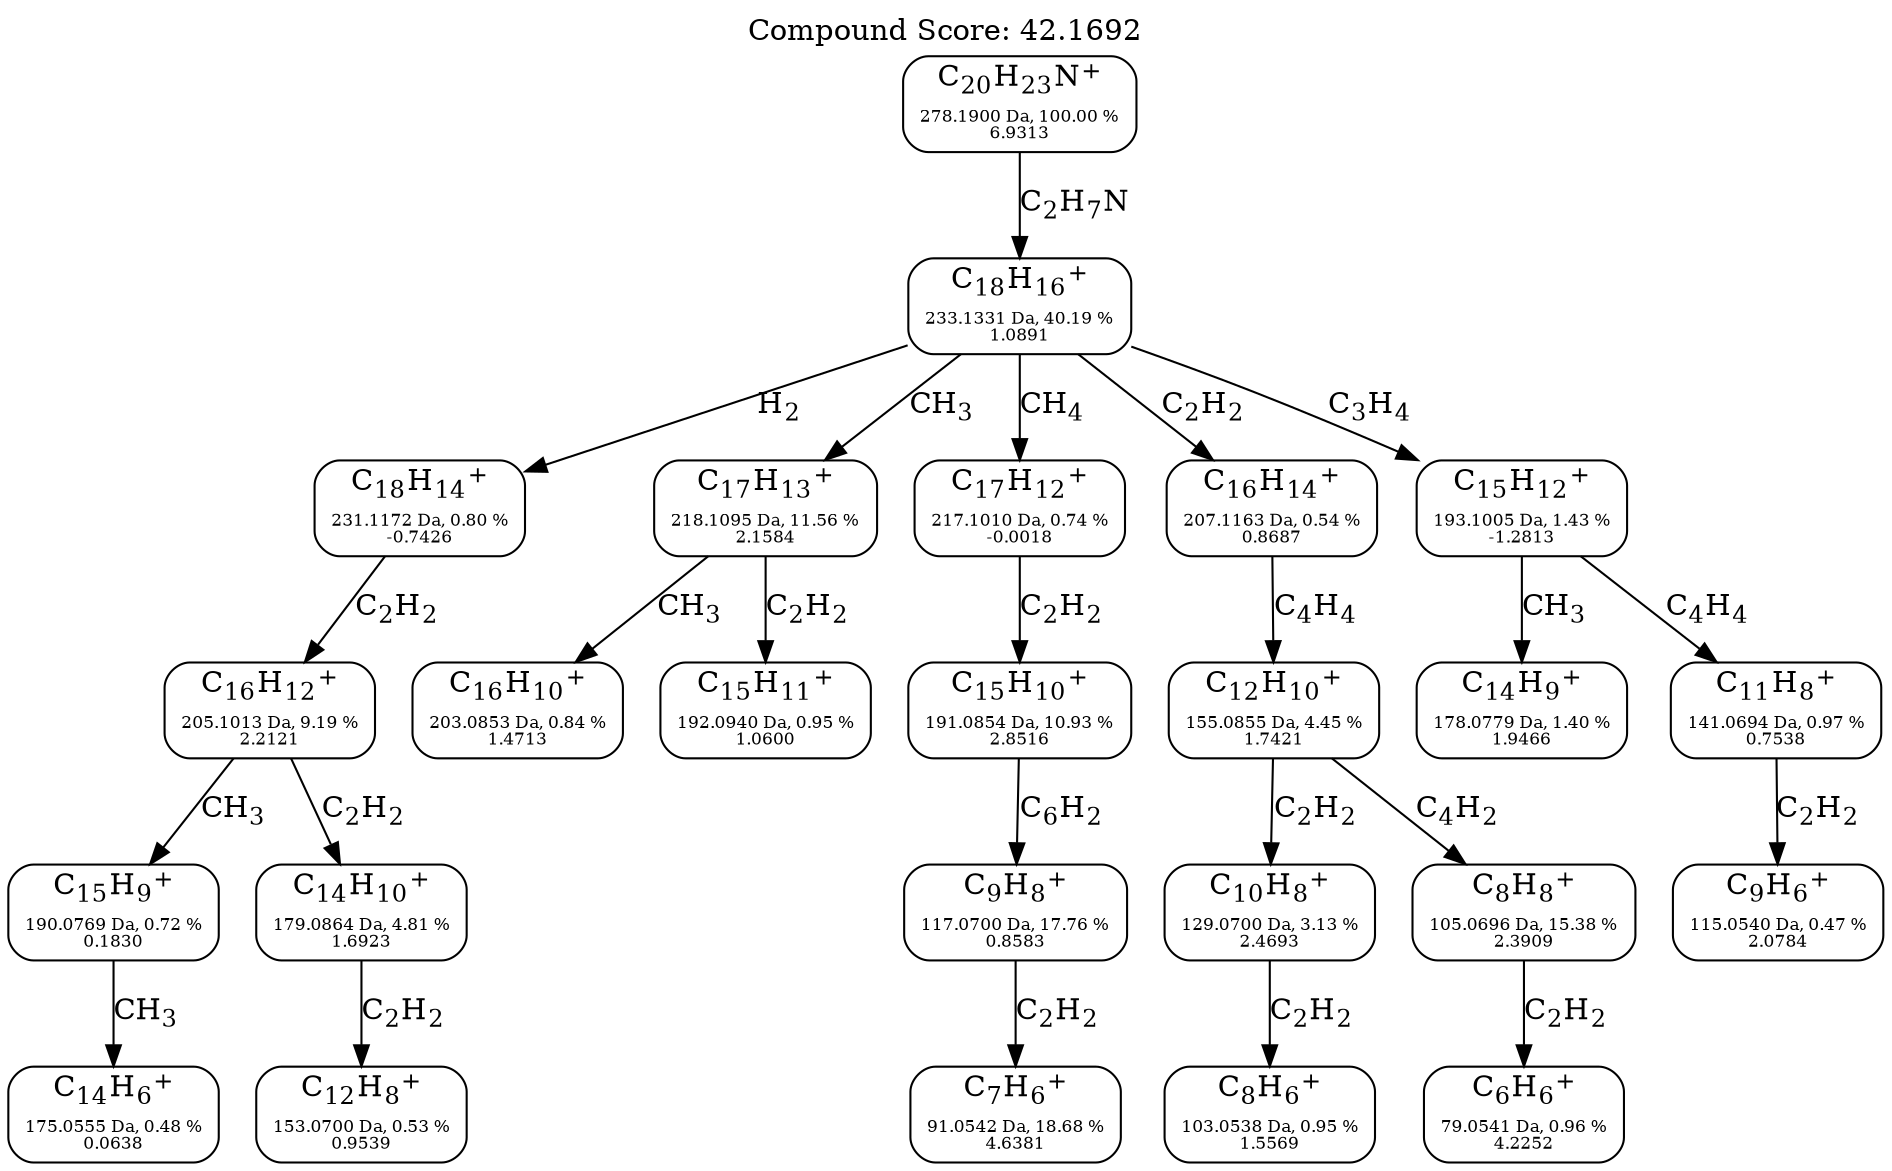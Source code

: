 strict digraph {
	node [shape=rect,style=rounded];
	labelloc="t";
	label="Compound Score: 42.1692";
	C20H24N [label=<C<SUB>20</SUB>H<SUB>23</SUB>N<SUP>+</SUP><FONT POINT-SIZE="8"><BR /> <BR />278.1900 Da, 100.00 %<BR />6.9313</FONT>>];
	C18H17 [label=<C<SUB>18</SUB>H<SUB>16</SUB><SUP>+</SUP><FONT POINT-SIZE="8"><BR /> <BR />233.1331 Da, 40.19 %<BR />1.0891</FONT>>];
	C18H15 [label=<C<SUB>18</SUB>H<SUB>14</SUB><SUP>+</SUP><FONT POINT-SIZE="8"><BR /> <BR />231.1172 Da, 0.80 %<BR />-0.7426</FONT>>];
	C17H14 [label=<C<SUB>17</SUB>H<SUB>13</SUB><SUP>+</SUP><FONT POINT-SIZE="8"><BR /> <BR />218.1095 Da, 11.56 %<BR />2.1584</FONT>>];
	C17H13 [label=<C<SUB>17</SUB>H<SUB>12</SUB><SUP>+</SUP><FONT POINT-SIZE="8"><BR /> <BR />217.1010 Da, 0.74 %<BR />-0.0018</FONT>>];
	C16H15 [label=<C<SUB>16</SUB>H<SUB>14</SUB><SUP>+</SUP><FONT POINT-SIZE="8"><BR /> <BR />207.1163 Da, 0.54 %<BR />0.8687</FONT>>];
	C16H13 [label=<C<SUB>16</SUB>H<SUB>12</SUB><SUP>+</SUP><FONT POINT-SIZE="8"><BR /> <BR />205.1013 Da, 9.19 %<BR />2.2121</FONT>>];
	C16H11 [label=<C<SUB>16</SUB>H<SUB>10</SUB><SUP>+</SUP><FONT POINT-SIZE="8"><BR /> <BR />203.0853 Da, 0.84 %<BR />1.4713</FONT>>];
	C15H13 [label=<C<SUB>15</SUB>H<SUB>12</SUB><SUP>+</SUP><FONT POINT-SIZE="8"><BR /> <BR />193.1005 Da, 1.43 %<BR />-1.2813</FONT>>];
	C15H12 [label=<C<SUB>15</SUB>H<SUB>11</SUB><SUP>+</SUP><FONT POINT-SIZE="8"><BR /> <BR />192.0940 Da, 0.95 %<BR />1.0600</FONT>>];
	C15H11 [label=<C<SUB>15</SUB>H<SUB>10</SUB><SUP>+</SUP><FONT POINT-SIZE="8"><BR /> <BR />191.0854 Da, 10.93 %<BR />2.8516</FONT>>];
	C15H10 [label=<C<SUB>15</SUB>H<SUB>9</SUB><SUP>+</SUP><FONT POINT-SIZE="8"><BR /> <BR />190.0769 Da, 0.72 %<BR />0.1830</FONT>>];
	C14H11 [label=<C<SUB>14</SUB>H<SUB>10</SUB><SUP>+</SUP><FONT POINT-SIZE="8"><BR /> <BR />179.0864 Da, 4.81 %<BR />1.6923</FONT>>];
	C14H10 [label=<C<SUB>14</SUB>H<SUB>9</SUB><SUP>+</SUP><FONT POINT-SIZE="8"><BR /> <BR />178.0779 Da, 1.40 %<BR />1.9466</FONT>>];
	C14H7 [label=<C<SUB>14</SUB>H<SUB>6</SUB><SUP>+</SUP><FONT POINT-SIZE="8"><BR /> <BR />175.0555 Da, 0.48 %<BR />0.0638</FONT>>];
	C12H11 [label=<C<SUB>12</SUB>H<SUB>10</SUB><SUP>+</SUP><FONT POINT-SIZE="8"><BR /> <BR />155.0855 Da, 4.45 %<BR />1.7421</FONT>>];
	C12H9 [label=<C<SUB>12</SUB>H<SUB>8</SUB><SUP>+</SUP><FONT POINT-SIZE="8"><BR /> <BR />153.0700 Da, 0.53 %<BR />0.9539</FONT>>];
	C11H9 [label=<C<SUB>11</SUB>H<SUB>8</SUB><SUP>+</SUP><FONT POINT-SIZE="8"><BR /> <BR />141.0694 Da, 0.97 %<BR />0.7538</FONT>>];
	C10H9 [label=<C<SUB>10</SUB>H<SUB>8</SUB><SUP>+</SUP><FONT POINT-SIZE="8"><BR /> <BR />129.0700 Da, 3.13 %<BR />2.4693</FONT>>];
	C9H9 [label=<C<SUB>9</SUB>H<SUB>8</SUB><SUP>+</SUP><FONT POINT-SIZE="8"><BR /> <BR />117.0700 Da, 17.76 %<BR />0.8583</FONT>>];
	C9H7 [label=<C<SUB>9</SUB>H<SUB>6</SUB><SUP>+</SUP><FONT POINT-SIZE="8"><BR /> <BR />115.0540 Da, 0.47 %<BR />2.0784</FONT>>];
	C8H9 [label=<C<SUB>8</SUB>H<SUB>8</SUB><SUP>+</SUP><FONT POINT-SIZE="8"><BR /> <BR />105.0696 Da, 15.38 %<BR />2.3909</FONT>>];
	C8H7 [label=<C<SUB>8</SUB>H<SUB>6</SUB><SUP>+</SUP><FONT POINT-SIZE="8"><BR /> <BR />103.0538 Da, 0.95 %<BR />1.5569</FONT>>];
	C7H7 [label=<C<SUB>7</SUB>H<SUB>6</SUB><SUP>+</SUP><FONT POINT-SIZE="8"><BR /> <BR />91.0542 Da, 18.68 %<BR />4.6381</FONT>>];
	C6H7 [label=<C<SUB>6</SUB>H<SUB>6</SUB><SUP>+</SUP><FONT POINT-SIZE="8"><BR /> <BR />79.0541 Da, 0.96 %<BR />4.2252</FONT>>];

	C20H24N -> C18H17 [label=<C<SUB>2</SUB>H<SUB>7</SUB>N>];
	C18H17 -> C18H15 [label=<H<SUB>2</SUB>>];
	C18H17 -> C17H14 [label=<CH<SUB>3</SUB>>];
	C18H17 -> C17H13 [label=<CH<SUB>4</SUB>>];
	C18H17 -> C16H15 [label=<C<SUB>2</SUB>H<SUB>2</SUB>>];
	C18H15 -> C16H13 [label=<C<SUB>2</SUB>H<SUB>2</SUB>>];
	C17H14 -> C16H11 [label=<CH<SUB>3</SUB>>];
	C18H17 -> C15H13 [label=<C<SUB>3</SUB>H<SUB>4</SUB>>];
	C17H14 -> C15H12 [label=<C<SUB>2</SUB>H<SUB>2</SUB>>];
	C17H13 -> C15H11 [label=<C<SUB>2</SUB>H<SUB>2</SUB>>];
	C16H13 -> C15H10 [label=<CH<SUB>3</SUB>>];
	C16H13 -> C14H11 [label=<C<SUB>2</SUB>H<SUB>2</SUB>>];
	C15H13 -> C14H10 [label=<CH<SUB>3</SUB>>];
	C15H10 -> C14H7 [label=<CH<SUB>3</SUB>>];
	C16H15 -> C12H11 [label=<C<SUB>4</SUB>H<SUB>4</SUB>>];
	C14H11 -> C12H9 [label=<C<SUB>2</SUB>H<SUB>2</SUB>>];
	C15H13 -> C11H9 [label=<C<SUB>4</SUB>H<SUB>4</SUB>>];
	C12H11 -> C10H9 [label=<C<SUB>2</SUB>H<SUB>2</SUB>>];
	C15H11 -> C9H9 [label=<C<SUB>6</SUB>H<SUB>2</SUB>>];
	C11H9 -> C9H7 [label=<C<SUB>2</SUB>H<SUB>2</SUB>>];
	C12H11 -> C8H9 [label=<C<SUB>4</SUB>H<SUB>2</SUB>>];
	C10H9 -> C8H7 [label=<C<SUB>2</SUB>H<SUB>2</SUB>>];
	C9H9 -> C7H7 [label=<C<SUB>2</SUB>H<SUB>2</SUB>>];
	C8H9 -> C6H7 [label=<C<SUB>2</SUB>H<SUB>2</SUB>>];
}